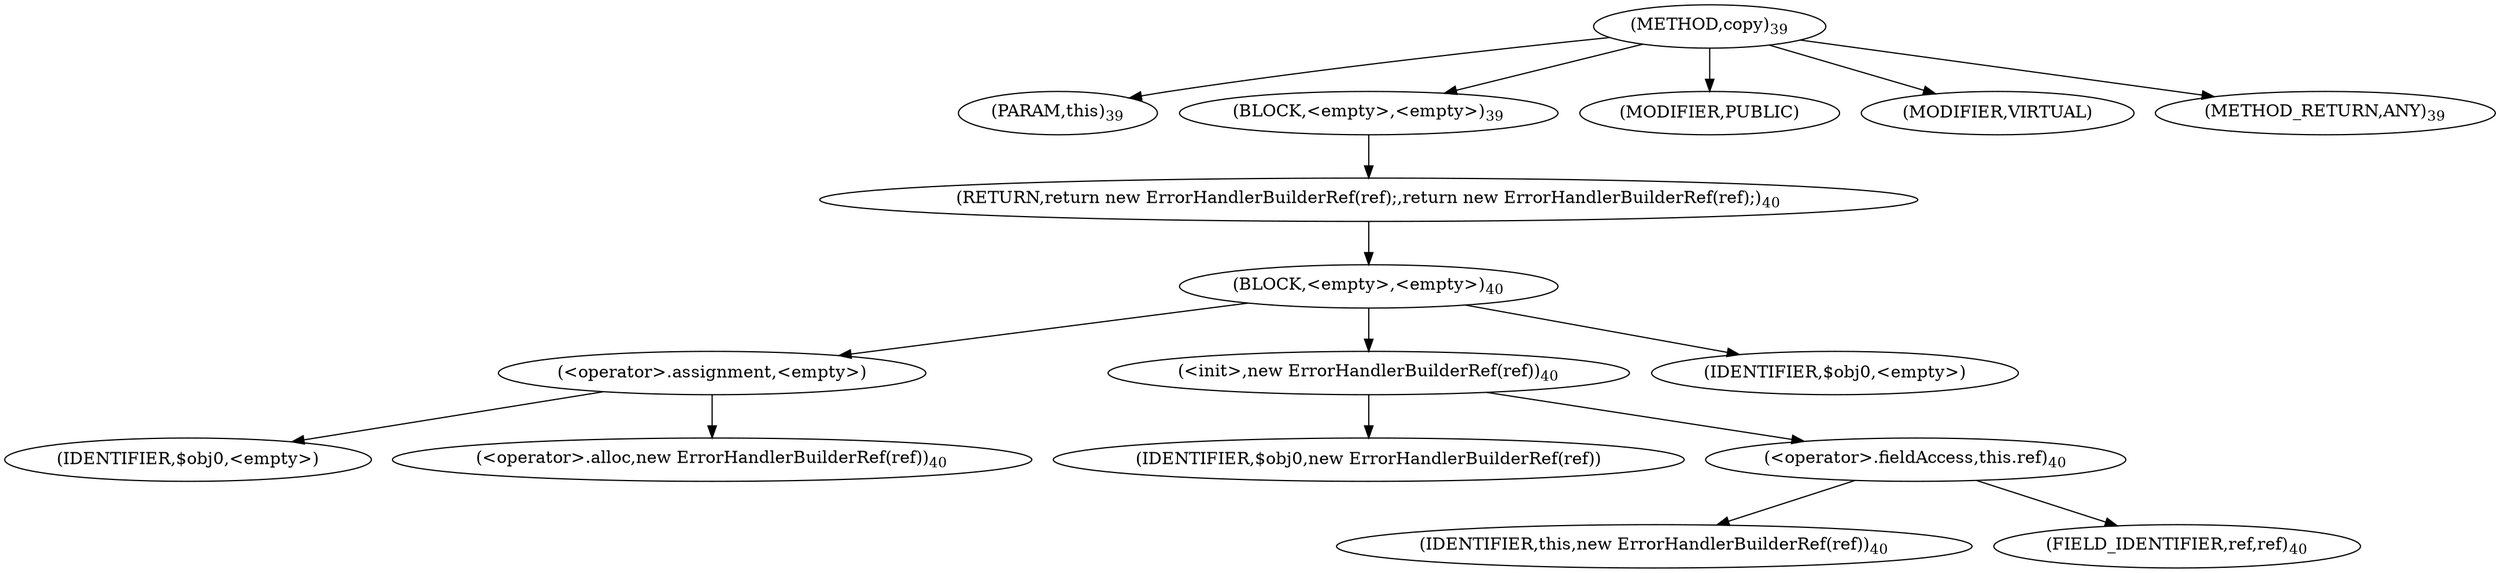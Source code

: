 digraph "copy" {  
"26" [label = <(METHOD,copy)<SUB>39</SUB>> ]
"27" [label = <(PARAM,this)<SUB>39</SUB>> ]
"28" [label = <(BLOCK,&lt;empty&gt;,&lt;empty&gt;)<SUB>39</SUB>> ]
"29" [label = <(RETURN,return new ErrorHandlerBuilderRef(ref);,return new ErrorHandlerBuilderRef(ref);)<SUB>40</SUB>> ]
"30" [label = <(BLOCK,&lt;empty&gt;,&lt;empty&gt;)<SUB>40</SUB>> ]
"31" [label = <(&lt;operator&gt;.assignment,&lt;empty&gt;)> ]
"32" [label = <(IDENTIFIER,$obj0,&lt;empty&gt;)> ]
"33" [label = <(&lt;operator&gt;.alloc,new ErrorHandlerBuilderRef(ref))<SUB>40</SUB>> ]
"34" [label = <(&lt;init&gt;,new ErrorHandlerBuilderRef(ref))<SUB>40</SUB>> ]
"35" [label = <(IDENTIFIER,$obj0,new ErrorHandlerBuilderRef(ref))> ]
"36" [label = <(&lt;operator&gt;.fieldAccess,this.ref)<SUB>40</SUB>> ]
"37" [label = <(IDENTIFIER,this,new ErrorHandlerBuilderRef(ref))<SUB>40</SUB>> ]
"38" [label = <(FIELD_IDENTIFIER,ref,ref)<SUB>40</SUB>> ]
"39" [label = <(IDENTIFIER,$obj0,&lt;empty&gt;)> ]
"40" [label = <(MODIFIER,PUBLIC)> ]
"41" [label = <(MODIFIER,VIRTUAL)> ]
"42" [label = <(METHOD_RETURN,ANY)<SUB>39</SUB>> ]
  "26" -> "27" 
  "26" -> "28" 
  "26" -> "40" 
  "26" -> "41" 
  "26" -> "42" 
  "28" -> "29" 
  "29" -> "30" 
  "30" -> "31" 
  "30" -> "34" 
  "30" -> "39" 
  "31" -> "32" 
  "31" -> "33" 
  "34" -> "35" 
  "34" -> "36" 
  "36" -> "37" 
  "36" -> "38" 
}
